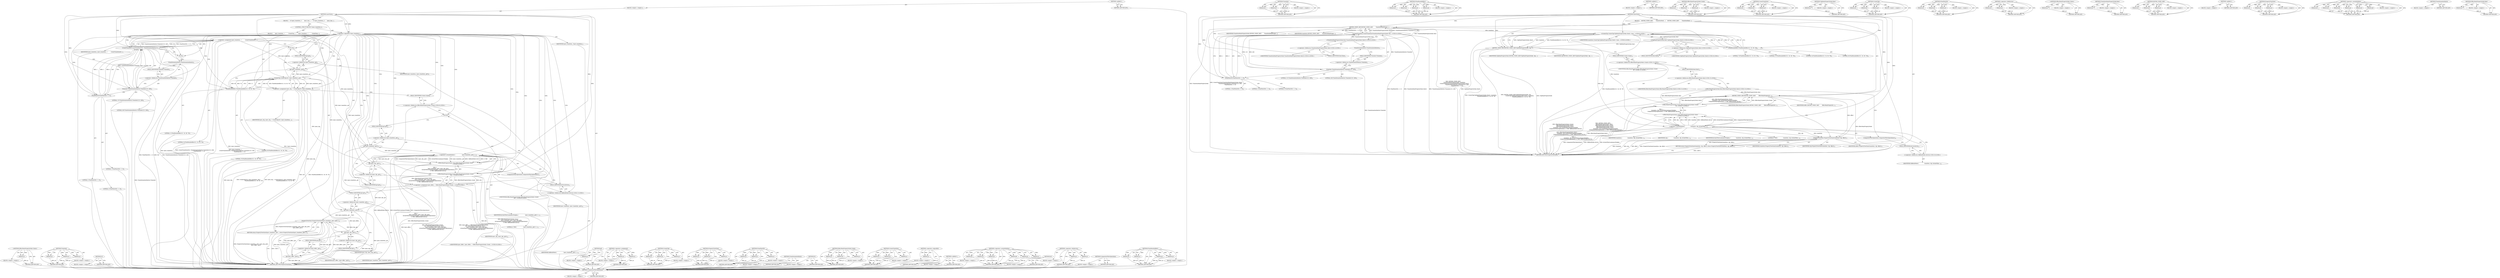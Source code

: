 digraph "FloatRoundedRect" {
vulnerable_173 [label=<(METHOD,CompositorFilterOperations)>];
vulnerable_174 [label=<(BLOCK,&lt;empty&gt;,&lt;empty&gt;)>];
vulnerable_175 [label=<(METHOD_RETURN,ANY)>];
vulnerable_118 [label=<(METHOD,Translate)>];
vulnerable_119 [label=<(PARAM,p1)>];
vulnerable_120 [label=<(PARAM,p2)>];
vulnerable_121 [label=<(PARAM,p3)>];
vulnerable_122 [label=<(BLOCK,&lt;empty&gt;,&lt;empty&gt;)>];
vulnerable_123 [label=<(METHOD_RETURN,ANY)>];
vulnerable_143 [label=<(METHOD,FloatRoundedRect)>];
vulnerable_144 [label=<(PARAM,p1)>];
vulnerable_145 [label=<(PARAM,p2)>];
vulnerable_146 [label=<(PARAM,p3)>];
vulnerable_147 [label=<(PARAM,p4)>];
vulnerable_148 [label=<(BLOCK,&lt;empty&gt;,&lt;empty&gt;)>];
vulnerable_149 [label=<(METHOD_RETURN,ANY)>];
vulnerable_6 [label=<(METHOD,&lt;global&gt;)<SUB>1</SUB>>];
vulnerable_7 [label=<(BLOCK,&lt;empty&gt;,&lt;empty&gt;)<SUB>1</SUB>>];
vulnerable_8 [label=<(METHOD,LayerState)<SUB>1</SUB>>];
vulnerable_9 [label=<(BLOCK,{
    DEFINE_STATIC_REF(
        TransformPaint...,{
    DEFINE_STATIC_REF(
        TransformPaint...)<SUB>1</SUB>>];
vulnerable_10 [label=<(DEFINE_STATIC_REF,DEFINE_STATIC_REF(
        TransformPaintProper...)<SUB>2</SUB>>];
vulnerable_11 [label=<(IDENTIFIER,TransformPaintPropertyNode,DEFINE_STATIC_REF(
        TransformPaintProper...)<SUB>3</SUB>>];
vulnerable_12 [label=<(IDENTIFIER,transform,DEFINE_STATIC_REF(
        TransformPaintProper...)<SUB>3</SUB>>];
vulnerable_13 [label="<(CreateTransform,CreateTransform(TransformPaintPropertyNode::Roo...)<SUB>4</SUB>>"];
vulnerable_14 [label="<(TransformPaintPropertyNode.Root,TransformPaintPropertyNode::Root())<SUB>4</SUB>>"];
vulnerable_15 [label="<(&lt;operator&gt;.fieldAccess,TransformPaintPropertyNode::Root)<SUB>4</SUB>>"];
vulnerable_16 [label="<(IDENTIFIER,TransformPaintPropertyNode,TransformPaintPropertyNode::Root())<SUB>4</SUB>>"];
vulnerable_17 [label=<(FIELD_IDENTIFIER,Root,Root)<SUB>4</SUB>>];
vulnerable_18 [label=<(Translate,TransformationMatrix().Translate(123, 456))<SUB>5</SUB>>];
vulnerable_19 [label=<(&lt;operator&gt;.fieldAccess,TransformationMatrix().Translate)<SUB>5</SUB>>];
vulnerable_20 [label=<(TransformationMatrix,TransformationMatrix())<SUB>5</SUB>>];
vulnerable_21 [label=<(FIELD_IDENTIFIER,Translate,Translate)<SUB>5</SUB>>];
vulnerable_22 [label=<(LITERAL,123,TransformationMatrix().Translate(123, 456))<SUB>5</SUB>>];
vulnerable_23 [label=<(LITERAL,456,TransformationMatrix().Translate(123, 456))<SUB>5</SUB>>];
vulnerable_24 [label=<(FloatPoint3D,FloatPoint3D(1, 2, 3))<SUB>6</SUB>>];
vulnerable_25 [label=<(LITERAL,1,FloatPoint3D(1, 2, 3))<SUB>6</SUB>>];
vulnerable_26 [label=<(LITERAL,2,FloatPoint3D(1, 2, 3))<SUB>6</SUB>>];
vulnerable_27 [label=<(LITERAL,3,FloatPoint3D(1, 2, 3))<SUB>6</SUB>>];
vulnerable_28 [label=<(DEFINE_STATIC_REF,DEFINE_STATIC_REF(ClipPaintPropertyNode, clip,
...)<SUB>7</SUB>>];
vulnerable_29 [label=<(IDENTIFIER,ClipPaintPropertyNode,DEFINE_STATIC_REF(ClipPaintPropertyNode, clip,
...)<SUB>7</SUB>>];
vulnerable_30 [label=<(IDENTIFIER,clip,DEFINE_STATIC_REF(ClipPaintPropertyNode, clip,
...)<SUB>7</SUB>>];
vulnerable_31 [label="<(CreateClip,CreateClip(ClipPaintPropertyNode::Root(), trans...)<SUB>8</SUB>>"];
vulnerable_32 [label="<(ClipPaintPropertyNode.Root,ClipPaintPropertyNode::Root())<SUB>8</SUB>>"];
vulnerable_33 [label="<(&lt;operator&gt;.fieldAccess,ClipPaintPropertyNode::Root)<SUB>8</SUB>>"];
vulnerable_34 [label="<(IDENTIFIER,ClipPaintPropertyNode,ClipPaintPropertyNode::Root())<SUB>8</SUB>>"];
vulnerable_35 [label=<(FIELD_IDENTIFIER,Root,Root)<SUB>8</SUB>>];
vulnerable_36 [label="<(IDENTIFIER,transform,CreateClip(ClipPaintPropertyNode::Root(), trans...)<SUB>8</SUB>>"];
vulnerable_37 [label=<(FloatRoundedRect,FloatRoundedRect(12, 34, 56, 78))<SUB>9</SUB>>];
vulnerable_38 [label=<(LITERAL,12,FloatRoundedRect(12, 34, 56, 78))<SUB>9</SUB>>];
vulnerable_39 [label=<(LITERAL,34,FloatRoundedRect(12, 34, 56, 78))<SUB>9</SUB>>];
vulnerable_40 [label=<(LITERAL,56,FloatRoundedRect(12, 34, 56, 78))<SUB>9</SUB>>];
vulnerable_41 [label=<(LITERAL,78,FloatRoundedRect(12, 34, 56, 78))<SUB>9</SUB>>];
vulnerable_42 [label=<(DEFINE_STATIC_REF,DEFINE_STATIC_REF(
        EffectPaintPropertyN...)<SUB>10</SUB>>];
vulnerable_43 [label=<(IDENTIFIER,EffectPaintPropertyNode,DEFINE_STATIC_REF(
        EffectPaintPropertyN...)<SUB>11</SUB>>];
vulnerable_44 [label=<(IDENTIFIER,effect,DEFINE_STATIC_REF(
        EffectPaintPropertyN...)<SUB>11</SUB>>];
vulnerable_45 [label="<(EffectPaintPropertyNode.Create,EffectPaintPropertyNode::Create(
            Ef...)<SUB>12</SUB>>"];
vulnerable_46 [label="<(&lt;operator&gt;.fieldAccess,EffectPaintPropertyNode::Create)<SUB>12</SUB>>"];
vulnerable_47 [label="<(IDENTIFIER,EffectPaintPropertyNode,EffectPaintPropertyNode::Create(
            Ef...)<SUB>12</SUB>>"];
vulnerable_48 [label=<(FIELD_IDENTIFIER,Create,Create)<SUB>12</SUB>>];
vulnerable_49 [label="<(EffectPaintPropertyNode.Root,EffectPaintPropertyNode::Root())<SUB>13</SUB>>"];
vulnerable_50 [label="<(&lt;operator&gt;.fieldAccess,EffectPaintPropertyNode::Root)<SUB>13</SUB>>"];
vulnerable_51 [label="<(IDENTIFIER,EffectPaintPropertyNode,EffectPaintPropertyNode::Root())<SUB>13</SUB>>"];
vulnerable_52 [label=<(FIELD_IDENTIFIER,Root,Root)<SUB>13</SUB>>];
vulnerable_53 [label="<(EffectPaintPropertyNode::State,EffectPaintPropertyNode::State{
               ...)<SUB>14</SUB>>"];
vulnerable_54 [label=<(&lt;operator&gt;.arrayInitializer,{
                transform, clip, kColorFilter...)<SUB>14</SUB>>];
vulnerable_55 [label=<(IDENTIFIER,transform,{
                transform, clip, kColorFilter...)<SUB>15</SUB>>];
vulnerable_56 [label=<(IDENTIFIER,clip,{
                transform, clip, kColorFilter...)<SUB>15</SUB>>];
vulnerable_57 [label=<(IDENTIFIER,kColorFilterLuminanceToAlpha,{
                transform, clip, kColorFilter...)<SUB>15</SUB>>];
vulnerable_58 [label=<(CompositorFilterOperations,CompositorFilterOperations())<SUB>16</SUB>>];
vulnerable_59 [label=<(LITERAL,0.789f,{
                transform, clip, kColorFilter...)<SUB>16</SUB>>];
vulnerable_60 [label="<(&lt;operator&gt;.fieldAccess,SkBlendMode::kSrcIn)<SUB>16</SUB>>"];
vulnerable_61 [label=<(IDENTIFIER,SkBlendMode,{
                transform, clip, kColorFilter...)<SUB>16</SUB>>];
vulnerable_62 [label=<(FIELD_IDENTIFIER,kSrcIn,kSrcIn)<SUB>16</SUB>>];
vulnerable_63 [label=<(RETURN,return PropertyTreeState(transform, clip, effect);,return PropertyTreeState(transform, clip, effect);)<SUB>17</SUB>>];
vulnerable_64 [label=<(PropertyTreeState,PropertyTreeState(transform, clip, effect))<SUB>17</SUB>>];
vulnerable_65 [label=<(IDENTIFIER,transform,PropertyTreeState(transform, clip, effect))<SUB>17</SUB>>];
vulnerable_66 [label=<(IDENTIFIER,clip,PropertyTreeState(transform, clip, effect))<SUB>17</SUB>>];
vulnerable_67 [label=<(IDENTIFIER,effect,PropertyTreeState(transform, clip, effect))<SUB>17</SUB>>];
vulnerable_68 [label=<(METHOD_RETURN,PropertyTreeState)<SUB>1</SUB>>];
vulnerable_70 [label=<(METHOD_RETURN,ANY)<SUB>1</SUB>>];
vulnerable_150 [label=<(METHOD,EffectPaintPropertyNode.Create)>];
vulnerable_151 [label=<(PARAM,p1)>];
vulnerable_152 [label=<(PARAM,p2)>];
vulnerable_153 [label=<(PARAM,p3)>];
vulnerable_154 [label=<(BLOCK,&lt;empty&gt;,&lt;empty&gt;)>];
vulnerable_155 [label=<(METHOD_RETURN,ANY)>];
vulnerable_103 [label=<(METHOD,CreateTransform)>];
vulnerable_104 [label=<(PARAM,p1)>];
vulnerable_105 [label=<(PARAM,p2)>];
vulnerable_106 [label=<(PARAM,p3)>];
vulnerable_107 [label=<(BLOCK,&lt;empty&gt;,&lt;empty&gt;)>];
vulnerable_108 [label=<(METHOD_RETURN,ANY)>];
vulnerable_139 [label=<(METHOD,ClipPaintPropertyNode.Root)>];
vulnerable_140 [label=<(PARAM,p1)>];
vulnerable_141 [label=<(BLOCK,&lt;empty&gt;,&lt;empty&gt;)>];
vulnerable_142 [label=<(METHOD_RETURN,ANY)>];
vulnerable_133 [label=<(METHOD,CreateClip)>];
vulnerable_134 [label=<(PARAM,p1)>];
vulnerable_135 [label=<(PARAM,p2)>];
vulnerable_136 [label=<(PARAM,p3)>];
vulnerable_137 [label=<(BLOCK,&lt;empty&gt;,&lt;empty&gt;)>];
vulnerable_138 [label=<(METHOD_RETURN,ANY)>];
vulnerable_127 [label=<(METHOD,FloatPoint3D)>];
vulnerable_128 [label=<(PARAM,p1)>];
vulnerable_129 [label=<(PARAM,p2)>];
vulnerable_130 [label=<(PARAM,p3)>];
vulnerable_131 [label=<(BLOCK,&lt;empty&gt;,&lt;empty&gt;)>];
vulnerable_132 [label=<(METHOD_RETURN,ANY)>];
vulnerable_113 [label=<(METHOD,&lt;operator&gt;.fieldAccess)>];
vulnerable_114 [label=<(PARAM,p1)>];
vulnerable_115 [label=<(PARAM,p2)>];
vulnerable_116 [label=<(BLOCK,&lt;empty&gt;,&lt;empty&gt;)>];
vulnerable_117 [label=<(METHOD_RETURN,ANY)>];
vulnerable_160 [label="<(METHOD,EffectPaintPropertyNode::State)>"];
vulnerable_161 [label=<(PARAM,p1)>];
vulnerable_162 [label=<(BLOCK,&lt;empty&gt;,&lt;empty&gt;)>];
vulnerable_163 [label=<(METHOD_RETURN,ANY)>];
vulnerable_109 [label=<(METHOD,TransformPaintPropertyNode.Root)>];
vulnerable_110 [label=<(PARAM,p1)>];
vulnerable_111 [label=<(BLOCK,&lt;empty&gt;,&lt;empty&gt;)>];
vulnerable_112 [label=<(METHOD_RETURN,ANY)>];
vulnerable_97 [label=<(METHOD,DEFINE_STATIC_REF)>];
vulnerable_98 [label=<(PARAM,p1)>];
vulnerable_99 [label=<(PARAM,p2)>];
vulnerable_100 [label=<(PARAM,p3)>];
vulnerable_101 [label=<(BLOCK,&lt;empty&gt;,&lt;empty&gt;)>];
vulnerable_102 [label=<(METHOD_RETURN,ANY)>];
vulnerable_91 [label=<(METHOD,&lt;global&gt;)<SUB>1</SUB>>];
vulnerable_92 [label=<(BLOCK,&lt;empty&gt;,&lt;empty&gt;)>];
vulnerable_93 [label=<(METHOD_RETURN,ANY)>];
vulnerable_176 [label=<(METHOD,PropertyTreeState)>];
vulnerable_177 [label=<(PARAM,p1)>];
vulnerable_178 [label=<(PARAM,p2)>];
vulnerable_179 [label=<(PARAM,p3)>];
vulnerable_180 [label=<(BLOCK,&lt;empty&gt;,&lt;empty&gt;)>];
vulnerable_181 [label=<(METHOD_RETURN,ANY)>];
vulnerable_164 [label=<(METHOD,&lt;operator&gt;.arrayInitializer)>];
vulnerable_165 [label=<(PARAM,p1)>];
vulnerable_166 [label=<(PARAM,p2)>];
vulnerable_167 [label=<(PARAM,p3)>];
vulnerable_168 [label=<(PARAM,p4)>];
vulnerable_169 [label=<(PARAM,p5)>];
vulnerable_170 [label=<(PARAM,p6)>];
vulnerable_171 [label=<(BLOCK,&lt;empty&gt;,&lt;empty&gt;)>];
vulnerable_172 [label=<(METHOD_RETURN,ANY)>];
vulnerable_124 [label=<(METHOD,TransformationMatrix)>];
vulnerable_125 [label=<(BLOCK,&lt;empty&gt;,&lt;empty&gt;)>];
vulnerable_126 [label=<(METHOD_RETURN,ANY)>];
vulnerable_156 [label=<(METHOD,EffectPaintPropertyNode.Root)>];
vulnerable_157 [label=<(PARAM,p1)>];
vulnerable_158 [label=<(BLOCK,&lt;empty&gt;,&lt;empty&gt;)>];
vulnerable_159 [label=<(METHOD_RETURN,ANY)>];
fixed_168 [label="<(METHOD,EffectPaintPropertyNode::State)>"];
fixed_169 [label=<(PARAM,p1)>];
fixed_170 [label=<(BLOCK,&lt;empty&gt;,&lt;empty&gt;)>];
fixed_171 [label=<(METHOD_RETURN,ANY)>];
fixed_119 [label=<(METHOD,Translate)>];
fixed_120 [label=<(PARAM,p1)>];
fixed_121 [label=<(PARAM,p2)>];
fixed_122 [label=<(PARAM,p3)>];
fixed_123 [label=<(BLOCK,&lt;empty&gt;,&lt;empty&gt;)>];
fixed_124 [label=<(METHOD_RETURN,ANY)>];
fixed_145 [label=<(METHOD,c0)>];
fixed_146 [label=<(BLOCK,&lt;empty&gt;,&lt;empty&gt;)>];
fixed_147 [label=<(METHOD_RETURN,ANY)>];
fixed_6 [label=<(METHOD,&lt;global&gt;)<SUB>1</SUB>>];
fixed_7 [label=<(BLOCK,&lt;empty&gt;,&lt;empty&gt;)<SUB>1</SUB>>];
fixed_8 [label=<(METHOD,LayerState)<SUB>1</SUB>>];
fixed_9 [label=<(BLOCK,{
    if (!layer_transform_) {
      layer_tran...,{
    if (!layer_transform_) {
      layer_tran...)<SUB>1</SUB>>];
fixed_10 [label=<(CONTROL_STRUCTURE,IF,if (!layer_transform_))<SUB>2</SUB>>];
fixed_11 [label=<(&lt;operator&gt;.logicalNot,!layer_transform_)<SUB>2</SUB>>];
fixed_12 [label=<(IDENTIFIER,layer_transform_,!layer_transform_)<SUB>2</SUB>>];
fixed_13 [label=<(BLOCK,{
      layer_transform_ =
          CreateTran...,{
      layer_transform_ =
          CreateTran...)<SUB>2</SUB>>];
fixed_14 [label=<(&lt;operator&gt;.assignment,layer_transform_ =
          CreateTransform(t0...)<SUB>3</SUB>>];
fixed_15 [label=<(IDENTIFIER,layer_transform_,layer_transform_ =
          CreateTransform(t0...)<SUB>3</SUB>>];
fixed_16 [label=<(CreateTransform,CreateTransform(t0(), TransformationMatrix().Tr...)<SUB>4</SUB>>];
fixed_17 [label=<(t0,t0())<SUB>4</SUB>>];
fixed_18 [label=<(Translate,TransformationMatrix().Translate(123, 456))<SUB>4</SUB>>];
fixed_19 [label=<(&lt;operator&gt;.fieldAccess,TransformationMatrix().Translate)<SUB>4</SUB>>];
fixed_20 [label=<(TransformationMatrix,TransformationMatrix())<SUB>4</SUB>>];
fixed_21 [label=<(FIELD_IDENTIFIER,Translate,Translate)<SUB>4</SUB>>];
fixed_22 [label=<(LITERAL,123,TransformationMatrix().Translate(123, 456))<SUB>4</SUB>>];
fixed_23 [label=<(LITERAL,456,TransformationMatrix().Translate(123, 456))<SUB>4</SUB>>];
fixed_24 [label=<(FloatPoint3D,FloatPoint3D(1, 2, 3))<SUB>5</SUB>>];
fixed_25 [label=<(LITERAL,1,FloatPoint3D(1, 2, 3))<SUB>5</SUB>>];
fixed_26 [label=<(LITERAL,2,FloatPoint3D(1, 2, 3))<SUB>5</SUB>>];
fixed_27 [label=<(LITERAL,3,FloatPoint3D(1, 2, 3))<SUB>5</SUB>>];
fixed_28 [label=<(&lt;operator&gt;.assignment,layer_clip_ = CreateClip(c0(), layer_transform_...)<SUB>6</SUB>>];
fixed_29 [label=<(IDENTIFIER,layer_clip_,layer_clip_ = CreateClip(c0(), layer_transform_...)<SUB>6</SUB>>];
fixed_30 [label=<(CreateClip,CreateClip(c0(), layer_transform_.get(),
      ...)<SUB>6</SUB>>];
fixed_31 [label=<(c0,c0())<SUB>6</SUB>>];
fixed_32 [label=<(get,layer_transform_.get())<SUB>6</SUB>>];
fixed_33 [label=<(&lt;operator&gt;.fieldAccess,layer_transform_.get)<SUB>6</SUB>>];
fixed_34 [label=<(IDENTIFIER,layer_transform_,layer_transform_.get())<SUB>6</SUB>>];
fixed_35 [label=<(FIELD_IDENTIFIER,get,get)<SUB>6</SUB>>];
fixed_36 [label=<(FloatRoundedRect,FloatRoundedRect(12, 34, 56, 78))<SUB>7</SUB>>];
fixed_37 [label=<(LITERAL,12,FloatRoundedRect(12, 34, 56, 78))<SUB>7</SUB>>];
fixed_38 [label=<(LITERAL,34,FloatRoundedRect(12, 34, 56, 78))<SUB>7</SUB>>];
fixed_39 [label=<(LITERAL,56,FloatRoundedRect(12, 34, 56, 78))<SUB>7</SUB>>];
fixed_40 [label=<(LITERAL,78,FloatRoundedRect(12, 34, 56, 78))<SUB>7</SUB>>];
fixed_41 [label="<(&lt;operator&gt;.assignment,layer_effect_ = EffectPaintPropertyNode::Create...)<SUB>8</SUB>>"];
fixed_42 [label="<(IDENTIFIER,layer_effect_,layer_effect_ = EffectPaintPropertyNode::Create...)<SUB>8</SUB>>"];
fixed_43 [label="<(EffectPaintPropertyNode.Create,EffectPaintPropertyNode::Create(
          e0()...)<SUB>8</SUB>>"];
fixed_44 [label="<(&lt;operator&gt;.fieldAccess,EffectPaintPropertyNode::Create)<SUB>8</SUB>>"];
fixed_45 [label="<(IDENTIFIER,EffectPaintPropertyNode,EffectPaintPropertyNode::Create(
          e0()...)<SUB>8</SUB>>"];
fixed_46 [label=<(FIELD_IDENTIFIER,Create,Create)<SUB>8</SUB>>];
fixed_47 [label=<(e0,e0())<SUB>9</SUB>>];
fixed_48 [label="<(EffectPaintPropertyNode::State,EffectPaintPropertyNode::State{
               ...)<SUB>9</SUB>>"];
fixed_49 [label=<(&lt;operator&gt;.arrayInitializer,{
                    layer_transform_.get(), l...)<SUB>9</SUB>>];
fixed_50 [label=<(get,layer_transform_.get())<SUB>10</SUB>>];
fixed_51 [label=<(&lt;operator&gt;.fieldAccess,layer_transform_.get)<SUB>10</SUB>>];
fixed_52 [label=<(IDENTIFIER,layer_transform_,layer_transform_.get())<SUB>10</SUB>>];
fixed_53 [label=<(FIELD_IDENTIFIER,get,get)<SUB>10</SUB>>];
fixed_54 [label=<(get,layer_clip_.get())<SUB>10</SUB>>];
fixed_55 [label=<(&lt;operator&gt;.fieldAccess,layer_clip_.get)<SUB>10</SUB>>];
fixed_56 [label=<(IDENTIFIER,layer_clip_,layer_clip_.get())<SUB>10</SUB>>];
fixed_57 [label=<(FIELD_IDENTIFIER,get,get)<SUB>10</SUB>>];
fixed_58 [label=<(IDENTIFIER,kColorFilterLuminanceToAlpha,{
                    layer_transform_.get(), l...)<SUB>11</SUB>>];
fixed_59 [label=<(CompositorFilterOperations,CompositorFilterOperations())<SUB>11</SUB>>];
fixed_60 [label=<(LITERAL,0.789f,{
                    layer_transform_.get(), l...)<SUB>12</SUB>>];
fixed_61 [label="<(&lt;operator&gt;.fieldAccess,SkBlendMode::kSrcIn)<SUB>12</SUB>>"];
fixed_62 [label=<(IDENTIFIER,SkBlendMode,{
                    layer_transform_.get(), l...)<SUB>12</SUB>>];
fixed_63 [label=<(FIELD_IDENTIFIER,kSrcIn,kSrcIn)<SUB>12</SUB>>];
fixed_64 [label=<(RETURN,return PropertyTreeState(layer_transform_.get()...,return PropertyTreeState(layer_transform_.get()...)<SUB>14</SUB>>];
fixed_65 [label=<(PropertyTreeState,PropertyTreeState(layer_transform_.get(), layer...)<SUB>14</SUB>>];
fixed_66 [label=<(get,layer_transform_.get())<SUB>14</SUB>>];
fixed_67 [label=<(&lt;operator&gt;.fieldAccess,layer_transform_.get)<SUB>14</SUB>>];
fixed_68 [label=<(IDENTIFIER,layer_transform_,layer_transform_.get())<SUB>14</SUB>>];
fixed_69 [label=<(FIELD_IDENTIFIER,get,get)<SUB>14</SUB>>];
fixed_70 [label=<(get,layer_clip_.get())<SUB>14</SUB>>];
fixed_71 [label=<(&lt;operator&gt;.fieldAccess,layer_clip_.get)<SUB>14</SUB>>];
fixed_72 [label=<(IDENTIFIER,layer_clip_,layer_clip_.get())<SUB>14</SUB>>];
fixed_73 [label=<(FIELD_IDENTIFIER,get,get)<SUB>14</SUB>>];
fixed_74 [label=<(get,layer_effect_.get())<SUB>15</SUB>>];
fixed_75 [label=<(&lt;operator&gt;.fieldAccess,layer_effect_.get)<SUB>15</SUB>>];
fixed_76 [label=<(IDENTIFIER,layer_effect_,layer_effect_.get())<SUB>15</SUB>>];
fixed_77 [label=<(FIELD_IDENTIFIER,get,get)<SUB>15</SUB>>];
fixed_78 [label=<(METHOD_RETURN,PropertyTreeState)<SUB>1</SUB>>];
fixed_80 [label=<(METHOD_RETURN,ANY)<SUB>1</SUB>>];
fixed_148 [label=<(METHOD,get)>];
fixed_149 [label=<(PARAM,p1)>];
fixed_150 [label=<(BLOCK,&lt;empty&gt;,&lt;empty&gt;)>];
fixed_151 [label=<(METHOD_RETURN,ANY)>];
fixed_105 [label=<(METHOD,&lt;operator&gt;.assignment)>];
fixed_106 [label=<(PARAM,p1)>];
fixed_107 [label=<(PARAM,p2)>];
fixed_108 [label=<(BLOCK,&lt;empty&gt;,&lt;empty&gt;)>];
fixed_109 [label=<(METHOD_RETURN,ANY)>];
fixed_139 [label=<(METHOD,CreateClip)>];
fixed_140 [label=<(PARAM,p1)>];
fixed_141 [label=<(PARAM,p2)>];
fixed_142 [label=<(PARAM,p3)>];
fixed_143 [label=<(BLOCK,&lt;empty&gt;,&lt;empty&gt;)>];
fixed_144 [label=<(METHOD_RETURN,ANY)>];
fixed_184 [label=<(METHOD,PropertyTreeState)>];
fixed_185 [label=<(PARAM,p1)>];
fixed_186 [label=<(PARAM,p2)>];
fixed_187 [label=<(PARAM,p3)>];
fixed_188 [label=<(BLOCK,&lt;empty&gt;,&lt;empty&gt;)>];
fixed_189 [label=<(METHOD_RETURN,ANY)>];
fixed_133 [label=<(METHOD,FloatPoint3D)>];
fixed_134 [label=<(PARAM,p1)>];
fixed_135 [label=<(PARAM,p2)>];
fixed_136 [label=<(PARAM,p3)>];
fixed_137 [label=<(BLOCK,&lt;empty&gt;,&lt;empty&gt;)>];
fixed_138 [label=<(METHOD_RETURN,ANY)>];
fixed_130 [label=<(METHOD,TransformationMatrix)>];
fixed_131 [label=<(BLOCK,&lt;empty&gt;,&lt;empty&gt;)>];
fixed_132 [label=<(METHOD_RETURN,ANY)>];
fixed_116 [label=<(METHOD,t0)>];
fixed_117 [label=<(BLOCK,&lt;empty&gt;,&lt;empty&gt;)>];
fixed_118 [label=<(METHOD_RETURN,ANY)>];
fixed_159 [label=<(METHOD,EffectPaintPropertyNode.Create)>];
fixed_160 [label=<(PARAM,p1)>];
fixed_161 [label=<(PARAM,p2)>];
fixed_162 [label=<(PARAM,p3)>];
fixed_163 [label=<(BLOCK,&lt;empty&gt;,&lt;empty&gt;)>];
fixed_164 [label=<(METHOD_RETURN,ANY)>];
fixed_110 [label=<(METHOD,CreateTransform)>];
fixed_111 [label=<(PARAM,p1)>];
fixed_112 [label=<(PARAM,p2)>];
fixed_113 [label=<(PARAM,p3)>];
fixed_114 [label=<(BLOCK,&lt;empty&gt;,&lt;empty&gt;)>];
fixed_115 [label=<(METHOD_RETURN,ANY)>];
fixed_101 [label=<(METHOD,&lt;operator&gt;.logicalNot)>];
fixed_102 [label=<(PARAM,p1)>];
fixed_103 [label=<(BLOCK,&lt;empty&gt;,&lt;empty&gt;)>];
fixed_104 [label=<(METHOD_RETURN,ANY)>];
fixed_95 [label=<(METHOD,&lt;global&gt;)<SUB>1</SUB>>];
fixed_96 [label=<(BLOCK,&lt;empty&gt;,&lt;empty&gt;)>];
fixed_97 [label=<(METHOD_RETURN,ANY)>];
fixed_172 [label=<(METHOD,&lt;operator&gt;.arrayInitializer)>];
fixed_173 [label=<(PARAM,p1)>];
fixed_174 [label=<(PARAM,p2)>];
fixed_175 [label=<(PARAM,p3)>];
fixed_176 [label=<(PARAM,p4)>];
fixed_177 [label=<(PARAM,p5)>];
fixed_178 [label=<(PARAM,p6)>];
fixed_179 [label=<(BLOCK,&lt;empty&gt;,&lt;empty&gt;)>];
fixed_180 [label=<(METHOD_RETURN,ANY)>];
fixed_165 [label=<(METHOD,e0)>];
fixed_166 [label=<(BLOCK,&lt;empty&gt;,&lt;empty&gt;)>];
fixed_167 [label=<(METHOD_RETURN,ANY)>];
fixed_125 [label=<(METHOD,&lt;operator&gt;.fieldAccess)>];
fixed_126 [label=<(PARAM,p1)>];
fixed_127 [label=<(PARAM,p2)>];
fixed_128 [label=<(BLOCK,&lt;empty&gt;,&lt;empty&gt;)>];
fixed_129 [label=<(METHOD_RETURN,ANY)>];
fixed_181 [label=<(METHOD,CompositorFilterOperations)>];
fixed_182 [label=<(BLOCK,&lt;empty&gt;,&lt;empty&gt;)>];
fixed_183 [label=<(METHOD_RETURN,ANY)>];
fixed_152 [label=<(METHOD,FloatRoundedRect)>];
fixed_153 [label=<(PARAM,p1)>];
fixed_154 [label=<(PARAM,p2)>];
fixed_155 [label=<(PARAM,p3)>];
fixed_156 [label=<(PARAM,p4)>];
fixed_157 [label=<(BLOCK,&lt;empty&gt;,&lt;empty&gt;)>];
fixed_158 [label=<(METHOD_RETURN,ANY)>];
vulnerable_173 -> vulnerable_174  [key=0, label="AST: "];
vulnerable_173 -> vulnerable_175  [key=0, label="AST: "];
vulnerable_173 -> vulnerable_175  [key=1, label="CFG: "];
vulnerable_118 -> vulnerable_119  [key=0, label="AST: "];
vulnerable_118 -> vulnerable_119  [key=1, label="DDG: "];
vulnerable_118 -> vulnerable_122  [key=0, label="AST: "];
vulnerable_118 -> vulnerable_120  [key=0, label="AST: "];
vulnerable_118 -> vulnerable_120  [key=1, label="DDG: "];
vulnerable_118 -> vulnerable_123  [key=0, label="AST: "];
vulnerable_118 -> vulnerable_123  [key=1, label="CFG: "];
vulnerable_118 -> vulnerable_121  [key=0, label="AST: "];
vulnerable_118 -> vulnerable_121  [key=1, label="DDG: "];
vulnerable_119 -> vulnerable_123  [key=0, label="DDG: p1"];
vulnerable_120 -> vulnerable_123  [key=0, label="DDG: p2"];
vulnerable_121 -> vulnerable_123  [key=0, label="DDG: p3"];
vulnerable_143 -> vulnerable_144  [key=0, label="AST: "];
vulnerable_143 -> vulnerable_144  [key=1, label="DDG: "];
vulnerable_143 -> vulnerable_148  [key=0, label="AST: "];
vulnerable_143 -> vulnerable_145  [key=0, label="AST: "];
vulnerable_143 -> vulnerable_145  [key=1, label="DDG: "];
vulnerable_143 -> vulnerable_149  [key=0, label="AST: "];
vulnerable_143 -> vulnerable_149  [key=1, label="CFG: "];
vulnerable_143 -> vulnerable_146  [key=0, label="AST: "];
vulnerable_143 -> vulnerable_146  [key=1, label="DDG: "];
vulnerable_143 -> vulnerable_147  [key=0, label="AST: "];
vulnerable_143 -> vulnerable_147  [key=1, label="DDG: "];
vulnerable_144 -> vulnerable_149  [key=0, label="DDG: p1"];
vulnerable_145 -> vulnerable_149  [key=0, label="DDG: p2"];
vulnerable_146 -> vulnerable_149  [key=0, label="DDG: p3"];
vulnerable_147 -> vulnerable_149  [key=0, label="DDG: p4"];
vulnerable_6 -> vulnerable_7  [key=0, label="AST: "];
vulnerable_6 -> vulnerable_70  [key=0, label="AST: "];
vulnerable_6 -> vulnerable_70  [key=1, label="CFG: "];
vulnerable_7 -> vulnerable_8  [key=0, label="AST: "];
vulnerable_8 -> vulnerable_9  [key=0, label="AST: "];
vulnerable_8 -> vulnerable_68  [key=0, label="AST: "];
vulnerable_8 -> vulnerable_17  [key=0, label="CFG: "];
vulnerable_8 -> vulnerable_10  [key=0, label="DDG: "];
vulnerable_8 -> vulnerable_28  [key=0, label="DDG: "];
vulnerable_8 -> vulnerable_42  [key=0, label="DDG: "];
vulnerable_8 -> vulnerable_31  [key=0, label="DDG: "];
vulnerable_8 -> vulnerable_64  [key=0, label="DDG: "];
vulnerable_8 -> vulnerable_18  [key=0, label="DDG: "];
vulnerable_8 -> vulnerable_24  [key=0, label="DDG: "];
vulnerable_8 -> vulnerable_37  [key=0, label="DDG: "];
vulnerable_8 -> vulnerable_54  [key=0, label="DDG: "];
vulnerable_9 -> vulnerable_10  [key=0, label="AST: "];
vulnerable_9 -> vulnerable_28  [key=0, label="AST: "];
vulnerable_9 -> vulnerable_42  [key=0, label="AST: "];
vulnerable_9 -> vulnerable_63  [key=0, label="AST: "];
vulnerable_10 -> vulnerable_11  [key=0, label="AST: "];
vulnerable_10 -> vulnerable_12  [key=0, label="AST: "];
vulnerable_10 -> vulnerable_13  [key=0, label="AST: "];
vulnerable_10 -> vulnerable_35  [key=0, label="CFG: "];
vulnerable_10 -> vulnerable_68  [key=0, label="DDG: TransformPaintPropertyNode"];
vulnerable_10 -> vulnerable_68  [key=1, label="DDG: CreateTransform(TransformPaintPropertyNode::Root(),
                        TransformationMatrix().Translate(123, 456),
                        FloatPoint3D(1, 2, 3))"];
vulnerable_10 -> vulnerable_68  [key=2, label="DDG: DEFINE_STATIC_REF(
        TransformPaintPropertyNode, transform,
        CreateTransform(TransformPaintPropertyNode::Root(),
                        TransformationMatrix().Translate(123, 456),
                        FloatPoint3D(1, 2, 3)))"];
vulnerable_10 -> vulnerable_31  [key=0, label="DDG: transform"];
vulnerable_13 -> vulnerable_14  [key=0, label="AST: "];
vulnerable_13 -> vulnerable_18  [key=0, label="AST: "];
vulnerable_13 -> vulnerable_24  [key=0, label="AST: "];
vulnerable_13 -> vulnerable_10  [key=0, label="CFG: "];
vulnerable_13 -> vulnerable_10  [key=1, label="DDG: TransformPaintPropertyNode::Root()"];
vulnerable_13 -> vulnerable_10  [key=2, label="DDG: TransformationMatrix().Translate(123, 456)"];
vulnerable_13 -> vulnerable_10  [key=3, label="DDG: FloatPoint3D(1, 2, 3)"];
vulnerable_13 -> vulnerable_68  [key=0, label="DDG: TransformPaintPropertyNode::Root()"];
vulnerable_13 -> vulnerable_68  [key=1, label="DDG: TransformationMatrix().Translate(123, 456)"];
vulnerable_13 -> vulnerable_68  [key=2, label="DDG: FloatPoint3D(1, 2, 3)"];
vulnerable_14 -> vulnerable_15  [key=0, label="AST: "];
vulnerable_14 -> vulnerable_20  [key=0, label="CFG: "];
vulnerable_14 -> vulnerable_10  [key=0, label="DDG: TransformPaintPropertyNode::Root"];
vulnerable_14 -> vulnerable_13  [key=0, label="DDG: TransformPaintPropertyNode::Root"];
vulnerable_15 -> vulnerable_16  [key=0, label="AST: "];
vulnerable_15 -> vulnerable_17  [key=0, label="AST: "];
vulnerable_15 -> vulnerable_14  [key=0, label="CFG: "];
vulnerable_17 -> vulnerable_15  [key=0, label="CFG: "];
vulnerable_18 -> vulnerable_19  [key=0, label="AST: "];
vulnerable_18 -> vulnerable_22  [key=0, label="AST: "];
vulnerable_18 -> vulnerable_23  [key=0, label="AST: "];
vulnerable_18 -> vulnerable_24  [key=0, label="CFG: "];
vulnerable_18 -> vulnerable_68  [key=0, label="DDG: TransformationMatrix().Translate"];
vulnerable_18 -> vulnerable_13  [key=0, label="DDG: TransformationMatrix().Translate"];
vulnerable_18 -> vulnerable_13  [key=1, label="DDG: 123"];
vulnerable_18 -> vulnerable_13  [key=2, label="DDG: 456"];
vulnerable_19 -> vulnerable_20  [key=0, label="AST: "];
vulnerable_19 -> vulnerable_21  [key=0, label="AST: "];
vulnerable_19 -> vulnerable_18  [key=0, label="CFG: "];
vulnerable_20 -> vulnerable_21  [key=0, label="CFG: "];
vulnerable_21 -> vulnerable_19  [key=0, label="CFG: "];
vulnerable_24 -> vulnerable_25  [key=0, label="AST: "];
vulnerable_24 -> vulnerable_26  [key=0, label="AST: "];
vulnerable_24 -> vulnerable_27  [key=0, label="AST: "];
vulnerable_24 -> vulnerable_13  [key=0, label="CFG: "];
vulnerable_24 -> vulnerable_13  [key=1, label="DDG: 1"];
vulnerable_24 -> vulnerable_13  [key=2, label="DDG: 2"];
vulnerable_24 -> vulnerable_13  [key=3, label="DDG: 3"];
vulnerable_28 -> vulnerable_29  [key=0, label="AST: "];
vulnerable_28 -> vulnerable_30  [key=0, label="AST: "];
vulnerable_28 -> vulnerable_31  [key=0, label="AST: "];
vulnerable_28 -> vulnerable_48  [key=0, label="CFG: "];
vulnerable_28 -> vulnerable_68  [key=0, label="DDG: ClipPaintPropertyNode"];
vulnerable_28 -> vulnerable_68  [key=1, label="DDG: CreateClip(ClipPaintPropertyNode::Root(), transform,
                                 FloatRoundedRect(12, 34, 56, 78))"];
vulnerable_28 -> vulnerable_68  [key=2, label="DDG: DEFINE_STATIC_REF(ClipPaintPropertyNode, clip,
                      CreateClip(ClipPaintPropertyNode::Root(), transform,
                                 FloatRoundedRect(12, 34, 56, 78)))"];
vulnerable_28 -> vulnerable_54  [key=0, label="DDG: clip"];
vulnerable_31 -> vulnerable_32  [key=0, label="AST: "];
vulnerable_31 -> vulnerable_36  [key=0, label="AST: "];
vulnerable_31 -> vulnerable_37  [key=0, label="AST: "];
vulnerable_31 -> vulnerable_28  [key=0, label="CFG: "];
vulnerable_31 -> vulnerable_28  [key=1, label="DDG: ClipPaintPropertyNode::Root()"];
vulnerable_31 -> vulnerable_28  [key=2, label="DDG: transform"];
vulnerable_31 -> vulnerable_28  [key=3, label="DDG: FloatRoundedRect(12, 34, 56, 78)"];
vulnerable_31 -> vulnerable_68  [key=0, label="DDG: ClipPaintPropertyNode::Root()"];
vulnerable_31 -> vulnerable_68  [key=1, label="DDG: FloatRoundedRect(12, 34, 56, 78)"];
vulnerable_31 -> vulnerable_54  [key=0, label="DDG: transform"];
vulnerable_32 -> vulnerable_33  [key=0, label="AST: "];
vulnerable_32 -> vulnerable_37  [key=0, label="CFG: "];
vulnerable_32 -> vulnerable_28  [key=0, label="DDG: ClipPaintPropertyNode::Root"];
vulnerable_32 -> vulnerable_31  [key=0, label="DDG: ClipPaintPropertyNode::Root"];
vulnerable_33 -> vulnerable_34  [key=0, label="AST: "];
vulnerable_33 -> vulnerable_35  [key=0, label="AST: "];
vulnerable_33 -> vulnerable_32  [key=0, label="CFG: "];
vulnerable_35 -> vulnerable_33  [key=0, label="CFG: "];
vulnerable_37 -> vulnerable_38  [key=0, label="AST: "];
vulnerable_37 -> vulnerable_39  [key=0, label="AST: "];
vulnerable_37 -> vulnerable_40  [key=0, label="AST: "];
vulnerable_37 -> vulnerable_41  [key=0, label="AST: "];
vulnerable_37 -> vulnerable_31  [key=0, label="CFG: "];
vulnerable_37 -> vulnerable_31  [key=1, label="DDG: 12"];
vulnerable_37 -> vulnerable_31  [key=2, label="DDG: 34"];
vulnerable_37 -> vulnerable_31  [key=3, label="DDG: 56"];
vulnerable_37 -> vulnerable_31  [key=4, label="DDG: 78"];
vulnerable_42 -> vulnerable_43  [key=0, label="AST: "];
vulnerable_42 -> vulnerable_44  [key=0, label="AST: "];
vulnerable_42 -> vulnerable_45  [key=0, label="AST: "];
vulnerable_42 -> vulnerable_64  [key=0, label="CFG: "];
vulnerable_42 -> vulnerable_64  [key=1, label="DDG: effect"];
vulnerable_42 -> vulnerable_68  [key=0, label="DDG: EffectPaintPropertyNode"];
vulnerable_42 -> vulnerable_68  [key=1, label="DDG: EffectPaintPropertyNode::Create(
            EffectPaintPropertyNode::Root(),
            EffectPaintPropertyNode::State{
                transform, clip, kColorFilterLuminanceToAlpha,
                CompositorFilterOperations(), 0.789f, SkBlendMode::kSrcIn})"];
vulnerable_42 -> vulnerable_68  [key=2, label="DDG: DEFINE_STATIC_REF(
        EffectPaintPropertyNode, effect,
        EffectPaintPropertyNode::Create(
            EffectPaintPropertyNode::Root(),
            EffectPaintPropertyNode::State{
                transform, clip, kColorFilterLuminanceToAlpha,
                CompositorFilterOperations(), 0.789f, SkBlendMode::kSrcIn}))"];
vulnerable_45 -> vulnerable_46  [key=0, label="AST: "];
vulnerable_45 -> vulnerable_49  [key=0, label="AST: "];
vulnerable_45 -> vulnerable_53  [key=0, label="AST: "];
vulnerable_45 -> vulnerable_42  [key=0, label="CFG: "];
vulnerable_45 -> vulnerable_42  [key=1, label="DDG: EffectPaintPropertyNode::Create"];
vulnerable_45 -> vulnerable_42  [key=2, label="DDG: EffectPaintPropertyNode::Root()"];
vulnerable_45 -> vulnerable_42  [key=3, label="DDG: EffectPaintPropertyNode::State{
                transform, clip, kColorFilterLuminanceToAlpha,
                CompositorFilterOperations(), 0.789f, SkBlendMode::kSrcIn}"];
vulnerable_45 -> vulnerable_68  [key=0, label="DDG: EffectPaintPropertyNode::Root()"];
vulnerable_45 -> vulnerable_68  [key=1, label="DDG: EffectPaintPropertyNode::State{
                transform, clip, kColorFilterLuminanceToAlpha,
                CompositorFilterOperations(), 0.789f, SkBlendMode::kSrcIn}"];
vulnerable_46 -> vulnerable_47  [key=0, label="AST: "];
vulnerable_46 -> vulnerable_48  [key=0, label="AST: "];
vulnerable_46 -> vulnerable_52  [key=0, label="CFG: "];
vulnerable_48 -> vulnerable_46  [key=0, label="CFG: "];
vulnerable_49 -> vulnerable_50  [key=0, label="AST: "];
vulnerable_49 -> vulnerable_58  [key=0, label="CFG: "];
vulnerable_49 -> vulnerable_42  [key=0, label="DDG: EffectPaintPropertyNode::Root"];
vulnerable_49 -> vulnerable_45  [key=0, label="DDG: EffectPaintPropertyNode::Root"];
vulnerable_50 -> vulnerable_51  [key=0, label="AST: "];
vulnerable_50 -> vulnerable_52  [key=0, label="AST: "];
vulnerable_50 -> vulnerable_49  [key=0, label="CFG: "];
vulnerable_52 -> vulnerable_50  [key=0, label="CFG: "];
vulnerable_53 -> vulnerable_54  [key=0, label="AST: "];
vulnerable_53 -> vulnerable_45  [key=0, label="CFG: "];
vulnerable_53 -> vulnerable_45  [key=1, label="DDG: {
                transform, clip, kColorFilterLuminanceToAlpha,
                CompositorFilterOperations(), 0.789f, SkBlendMode::kSrcIn}"];
vulnerable_53 -> vulnerable_68  [key=0, label="DDG: {
                transform, clip, kColorFilterLuminanceToAlpha,
                CompositorFilterOperations(), 0.789f, SkBlendMode::kSrcIn}"];
vulnerable_54 -> vulnerable_55  [key=0, label="AST: "];
vulnerable_54 -> vulnerable_56  [key=0, label="AST: "];
vulnerable_54 -> vulnerable_57  [key=0, label="AST: "];
vulnerable_54 -> vulnerable_58  [key=0, label="AST: "];
vulnerable_54 -> vulnerable_59  [key=0, label="AST: "];
vulnerable_54 -> vulnerable_60  [key=0, label="AST: "];
vulnerable_54 -> vulnerable_53  [key=0, label="CFG: "];
vulnerable_54 -> vulnerable_53  [key=1, label="DDG: clip"];
vulnerable_54 -> vulnerable_53  [key=2, label="DDG: 0.789f"];
vulnerable_54 -> vulnerable_53  [key=3, label="DDG: transform"];
vulnerable_54 -> vulnerable_53  [key=4, label="DDG: SkBlendMode::kSrcIn"];
vulnerable_54 -> vulnerable_53  [key=5, label="DDG: kColorFilterLuminanceToAlpha"];
vulnerable_54 -> vulnerable_53  [key=6, label="DDG: CompositorFilterOperations()"];
vulnerable_54 -> vulnerable_68  [key=0, label="DDG: CompositorFilterOperations()"];
vulnerable_54 -> vulnerable_68  [key=1, label="DDG: SkBlendMode::kSrcIn"];
vulnerable_54 -> vulnerable_68  [key=2, label="DDG: kColorFilterLuminanceToAlpha"];
vulnerable_54 -> vulnerable_64  [key=0, label="DDG: transform"];
vulnerable_54 -> vulnerable_64  [key=1, label="DDG: clip"];
vulnerable_58 -> vulnerable_62  [key=0, label="CFG: "];
vulnerable_60 -> vulnerable_61  [key=0, label="AST: "];
vulnerable_60 -> vulnerable_62  [key=0, label="AST: "];
vulnerable_60 -> vulnerable_54  [key=0, label="CFG: "];
vulnerable_62 -> vulnerable_60  [key=0, label="CFG: "];
vulnerable_63 -> vulnerable_64  [key=0, label="AST: "];
vulnerable_63 -> vulnerable_68  [key=0, label="CFG: "];
vulnerable_63 -> vulnerable_68  [key=1, label="DDG: &lt;RET&gt;"];
vulnerable_64 -> vulnerable_65  [key=0, label="AST: "];
vulnerable_64 -> vulnerable_66  [key=0, label="AST: "];
vulnerable_64 -> vulnerable_67  [key=0, label="AST: "];
vulnerable_64 -> vulnerable_63  [key=0, label="CFG: "];
vulnerable_64 -> vulnerable_63  [key=1, label="DDG: PropertyTreeState(transform, clip, effect)"];
vulnerable_64 -> vulnerable_68  [key=0, label="DDG: transform"];
vulnerable_64 -> vulnerable_68  [key=1, label="DDG: clip"];
vulnerable_64 -> vulnerable_68  [key=2, label="DDG: effect"];
vulnerable_64 -> vulnerable_68  [key=3, label="DDG: PropertyTreeState(transform, clip, effect)"];
vulnerable_150 -> vulnerable_151  [key=0, label="AST: "];
vulnerable_150 -> vulnerable_151  [key=1, label="DDG: "];
vulnerable_150 -> vulnerable_154  [key=0, label="AST: "];
vulnerable_150 -> vulnerable_152  [key=0, label="AST: "];
vulnerable_150 -> vulnerable_152  [key=1, label="DDG: "];
vulnerable_150 -> vulnerable_155  [key=0, label="AST: "];
vulnerable_150 -> vulnerable_155  [key=1, label="CFG: "];
vulnerable_150 -> vulnerable_153  [key=0, label="AST: "];
vulnerable_150 -> vulnerable_153  [key=1, label="DDG: "];
vulnerable_151 -> vulnerable_155  [key=0, label="DDG: p1"];
vulnerable_152 -> vulnerable_155  [key=0, label="DDG: p2"];
vulnerable_153 -> vulnerable_155  [key=0, label="DDG: p3"];
vulnerable_103 -> vulnerable_104  [key=0, label="AST: "];
vulnerable_103 -> vulnerable_104  [key=1, label="DDG: "];
vulnerable_103 -> vulnerable_107  [key=0, label="AST: "];
vulnerable_103 -> vulnerable_105  [key=0, label="AST: "];
vulnerable_103 -> vulnerable_105  [key=1, label="DDG: "];
vulnerable_103 -> vulnerable_108  [key=0, label="AST: "];
vulnerable_103 -> vulnerable_108  [key=1, label="CFG: "];
vulnerable_103 -> vulnerable_106  [key=0, label="AST: "];
vulnerable_103 -> vulnerable_106  [key=1, label="DDG: "];
vulnerable_104 -> vulnerable_108  [key=0, label="DDG: p1"];
vulnerable_105 -> vulnerable_108  [key=0, label="DDG: p2"];
vulnerable_106 -> vulnerable_108  [key=0, label="DDG: p3"];
vulnerable_139 -> vulnerable_140  [key=0, label="AST: "];
vulnerable_139 -> vulnerable_140  [key=1, label="DDG: "];
vulnerable_139 -> vulnerable_141  [key=0, label="AST: "];
vulnerable_139 -> vulnerable_142  [key=0, label="AST: "];
vulnerable_139 -> vulnerable_142  [key=1, label="CFG: "];
vulnerable_140 -> vulnerable_142  [key=0, label="DDG: p1"];
vulnerable_133 -> vulnerable_134  [key=0, label="AST: "];
vulnerable_133 -> vulnerable_134  [key=1, label="DDG: "];
vulnerable_133 -> vulnerable_137  [key=0, label="AST: "];
vulnerable_133 -> vulnerable_135  [key=0, label="AST: "];
vulnerable_133 -> vulnerable_135  [key=1, label="DDG: "];
vulnerable_133 -> vulnerable_138  [key=0, label="AST: "];
vulnerable_133 -> vulnerable_138  [key=1, label="CFG: "];
vulnerable_133 -> vulnerable_136  [key=0, label="AST: "];
vulnerable_133 -> vulnerable_136  [key=1, label="DDG: "];
vulnerable_134 -> vulnerable_138  [key=0, label="DDG: p1"];
vulnerable_135 -> vulnerable_138  [key=0, label="DDG: p2"];
vulnerable_136 -> vulnerable_138  [key=0, label="DDG: p3"];
vulnerable_127 -> vulnerable_128  [key=0, label="AST: "];
vulnerable_127 -> vulnerable_128  [key=1, label="DDG: "];
vulnerable_127 -> vulnerable_131  [key=0, label="AST: "];
vulnerable_127 -> vulnerable_129  [key=0, label="AST: "];
vulnerable_127 -> vulnerable_129  [key=1, label="DDG: "];
vulnerable_127 -> vulnerable_132  [key=0, label="AST: "];
vulnerable_127 -> vulnerable_132  [key=1, label="CFG: "];
vulnerable_127 -> vulnerable_130  [key=0, label="AST: "];
vulnerable_127 -> vulnerable_130  [key=1, label="DDG: "];
vulnerable_128 -> vulnerable_132  [key=0, label="DDG: p1"];
vulnerable_129 -> vulnerable_132  [key=0, label="DDG: p2"];
vulnerable_130 -> vulnerable_132  [key=0, label="DDG: p3"];
vulnerable_113 -> vulnerable_114  [key=0, label="AST: "];
vulnerable_113 -> vulnerable_114  [key=1, label="DDG: "];
vulnerable_113 -> vulnerable_116  [key=0, label="AST: "];
vulnerable_113 -> vulnerable_115  [key=0, label="AST: "];
vulnerable_113 -> vulnerable_115  [key=1, label="DDG: "];
vulnerable_113 -> vulnerable_117  [key=0, label="AST: "];
vulnerable_113 -> vulnerable_117  [key=1, label="CFG: "];
vulnerable_114 -> vulnerable_117  [key=0, label="DDG: p1"];
vulnerable_115 -> vulnerable_117  [key=0, label="DDG: p2"];
vulnerable_160 -> vulnerable_161  [key=0, label="AST: "];
vulnerable_160 -> vulnerable_161  [key=1, label="DDG: "];
vulnerable_160 -> vulnerable_162  [key=0, label="AST: "];
vulnerable_160 -> vulnerable_163  [key=0, label="AST: "];
vulnerable_160 -> vulnerable_163  [key=1, label="CFG: "];
vulnerable_161 -> vulnerable_163  [key=0, label="DDG: p1"];
vulnerable_109 -> vulnerable_110  [key=0, label="AST: "];
vulnerable_109 -> vulnerable_110  [key=1, label="DDG: "];
vulnerable_109 -> vulnerable_111  [key=0, label="AST: "];
vulnerable_109 -> vulnerable_112  [key=0, label="AST: "];
vulnerable_109 -> vulnerable_112  [key=1, label="CFG: "];
vulnerable_110 -> vulnerable_112  [key=0, label="DDG: p1"];
vulnerable_97 -> vulnerable_98  [key=0, label="AST: "];
vulnerable_97 -> vulnerable_98  [key=1, label="DDG: "];
vulnerable_97 -> vulnerable_101  [key=0, label="AST: "];
vulnerable_97 -> vulnerable_99  [key=0, label="AST: "];
vulnerable_97 -> vulnerable_99  [key=1, label="DDG: "];
vulnerable_97 -> vulnerable_102  [key=0, label="AST: "];
vulnerable_97 -> vulnerable_102  [key=1, label="CFG: "];
vulnerable_97 -> vulnerable_100  [key=0, label="AST: "];
vulnerable_97 -> vulnerable_100  [key=1, label="DDG: "];
vulnerable_98 -> vulnerable_102  [key=0, label="DDG: p1"];
vulnerable_99 -> vulnerable_102  [key=0, label="DDG: p2"];
vulnerable_100 -> vulnerable_102  [key=0, label="DDG: p3"];
vulnerable_91 -> vulnerable_92  [key=0, label="AST: "];
vulnerable_91 -> vulnerable_93  [key=0, label="AST: "];
vulnerable_91 -> vulnerable_93  [key=1, label="CFG: "];
vulnerable_176 -> vulnerable_177  [key=0, label="AST: "];
vulnerable_176 -> vulnerable_177  [key=1, label="DDG: "];
vulnerable_176 -> vulnerable_180  [key=0, label="AST: "];
vulnerable_176 -> vulnerable_178  [key=0, label="AST: "];
vulnerable_176 -> vulnerable_178  [key=1, label="DDG: "];
vulnerable_176 -> vulnerable_181  [key=0, label="AST: "];
vulnerable_176 -> vulnerable_181  [key=1, label="CFG: "];
vulnerable_176 -> vulnerable_179  [key=0, label="AST: "];
vulnerable_176 -> vulnerable_179  [key=1, label="DDG: "];
vulnerable_177 -> vulnerable_181  [key=0, label="DDG: p1"];
vulnerable_178 -> vulnerable_181  [key=0, label="DDG: p2"];
vulnerable_179 -> vulnerable_181  [key=0, label="DDG: p3"];
vulnerable_164 -> vulnerable_165  [key=0, label="AST: "];
vulnerable_164 -> vulnerable_165  [key=1, label="DDG: "];
vulnerable_164 -> vulnerable_171  [key=0, label="AST: "];
vulnerable_164 -> vulnerable_166  [key=0, label="AST: "];
vulnerable_164 -> vulnerable_166  [key=1, label="DDG: "];
vulnerable_164 -> vulnerable_172  [key=0, label="AST: "];
vulnerable_164 -> vulnerable_172  [key=1, label="CFG: "];
vulnerable_164 -> vulnerable_167  [key=0, label="AST: "];
vulnerable_164 -> vulnerable_167  [key=1, label="DDG: "];
vulnerable_164 -> vulnerable_168  [key=0, label="AST: "];
vulnerable_164 -> vulnerable_168  [key=1, label="DDG: "];
vulnerable_164 -> vulnerable_169  [key=0, label="AST: "];
vulnerable_164 -> vulnerable_169  [key=1, label="DDG: "];
vulnerable_164 -> vulnerable_170  [key=0, label="AST: "];
vulnerable_164 -> vulnerable_170  [key=1, label="DDG: "];
vulnerable_165 -> vulnerable_172  [key=0, label="DDG: p1"];
vulnerable_166 -> vulnerable_172  [key=0, label="DDG: p2"];
vulnerable_167 -> vulnerable_172  [key=0, label="DDG: p3"];
vulnerable_168 -> vulnerable_172  [key=0, label="DDG: p4"];
vulnerable_169 -> vulnerable_172  [key=0, label="DDG: p5"];
vulnerable_170 -> vulnerable_172  [key=0, label="DDG: p6"];
vulnerable_124 -> vulnerable_125  [key=0, label="AST: "];
vulnerable_124 -> vulnerable_126  [key=0, label="AST: "];
vulnerable_124 -> vulnerable_126  [key=1, label="CFG: "];
vulnerable_156 -> vulnerable_157  [key=0, label="AST: "];
vulnerable_156 -> vulnerable_157  [key=1, label="DDG: "];
vulnerable_156 -> vulnerable_158  [key=0, label="AST: "];
vulnerable_156 -> vulnerable_159  [key=0, label="AST: "];
vulnerable_156 -> vulnerable_159  [key=1, label="CFG: "];
vulnerable_157 -> vulnerable_159  [key=0, label="DDG: p1"];
fixed_168 -> fixed_169  [key=0, label="AST: "];
fixed_168 -> fixed_169  [key=1, label="DDG: "];
fixed_168 -> fixed_170  [key=0, label="AST: "];
fixed_168 -> fixed_171  [key=0, label="AST: "];
fixed_168 -> fixed_171  [key=1, label="CFG: "];
fixed_169 -> fixed_171  [key=0, label="DDG: p1"];
fixed_170 -> vulnerable_173  [key=0];
fixed_171 -> vulnerable_173  [key=0];
fixed_119 -> fixed_120  [key=0, label="AST: "];
fixed_119 -> fixed_120  [key=1, label="DDG: "];
fixed_119 -> fixed_123  [key=0, label="AST: "];
fixed_119 -> fixed_121  [key=0, label="AST: "];
fixed_119 -> fixed_121  [key=1, label="DDG: "];
fixed_119 -> fixed_124  [key=0, label="AST: "];
fixed_119 -> fixed_124  [key=1, label="CFG: "];
fixed_119 -> fixed_122  [key=0, label="AST: "];
fixed_119 -> fixed_122  [key=1, label="DDG: "];
fixed_120 -> fixed_124  [key=0, label="DDG: p1"];
fixed_121 -> fixed_124  [key=0, label="DDG: p2"];
fixed_122 -> fixed_124  [key=0, label="DDG: p3"];
fixed_123 -> vulnerable_173  [key=0];
fixed_124 -> vulnerable_173  [key=0];
fixed_145 -> fixed_146  [key=0, label="AST: "];
fixed_145 -> fixed_147  [key=0, label="AST: "];
fixed_145 -> fixed_147  [key=1, label="CFG: "];
fixed_146 -> vulnerable_173  [key=0];
fixed_147 -> vulnerable_173  [key=0];
fixed_6 -> fixed_7  [key=0, label="AST: "];
fixed_6 -> fixed_80  [key=0, label="AST: "];
fixed_6 -> fixed_80  [key=1, label="CFG: "];
fixed_7 -> fixed_8  [key=0, label="AST: "];
fixed_8 -> fixed_9  [key=0, label="AST: "];
fixed_8 -> fixed_78  [key=0, label="AST: "];
fixed_8 -> fixed_11  [key=0, label="CFG: "];
fixed_8 -> fixed_11  [key=1, label="DDG: "];
fixed_8 -> fixed_16  [key=0, label="DDG: "];
fixed_8 -> fixed_30  [key=0, label="DDG: "];
fixed_8 -> fixed_43  [key=0, label="DDG: "];
fixed_8 -> fixed_18  [key=0, label="DDG: "];
fixed_8 -> fixed_24  [key=0, label="DDG: "];
fixed_8 -> fixed_36  [key=0, label="DDG: "];
fixed_8 -> fixed_49  [key=0, label="DDG: "];
fixed_9 -> fixed_10  [key=0, label="AST: "];
fixed_9 -> fixed_64  [key=0, label="AST: "];
fixed_10 -> fixed_11  [key=0, label="AST: "];
fixed_10 -> fixed_13  [key=0, label="AST: "];
fixed_11 -> fixed_12  [key=0, label="AST: "];
fixed_11 -> fixed_17  [key=0, label="CFG: "];
fixed_11 -> fixed_17  [key=1, label="CDG: "];
fixed_11 -> fixed_69  [key=0, label="CFG: "];
fixed_11 -> fixed_78  [key=0, label="DDG: layer_transform_"];
fixed_11 -> fixed_78  [key=1, label="DDG: !layer_transform_"];
fixed_11 -> fixed_66  [key=0, label="DDG: layer_transform_"];
fixed_11 -> fixed_47  [key=0, label="CDG: "];
fixed_11 -> fixed_30  [key=0, label="CDG: "];
fixed_11 -> fixed_21  [key=0, label="CDG: "];
fixed_11 -> fixed_48  [key=0, label="CDG: "];
fixed_11 -> fixed_32  [key=0, label="CDG: "];
fixed_11 -> fixed_49  [key=0, label="CDG: "];
fixed_11 -> fixed_51  [key=0, label="CDG: "];
fixed_11 -> fixed_57  [key=0, label="CDG: "];
fixed_11 -> fixed_19  [key=0, label="CDG: "];
fixed_11 -> fixed_28  [key=0, label="CDG: "];
fixed_11 -> fixed_46  [key=0, label="CDG: "];
fixed_11 -> fixed_20  [key=0, label="CDG: "];
fixed_11 -> fixed_18  [key=0, label="CDG: "];
fixed_11 -> fixed_50  [key=0, label="CDG: "];
fixed_11 -> fixed_59  [key=0, label="CDG: "];
fixed_11 -> fixed_44  [key=0, label="CDG: "];
fixed_11 -> fixed_35  [key=0, label="CDG: "];
fixed_11 -> fixed_54  [key=0, label="CDG: "];
fixed_11 -> fixed_43  [key=0, label="CDG: "];
fixed_11 -> fixed_24  [key=0, label="CDG: "];
fixed_11 -> fixed_16  [key=0, label="CDG: "];
fixed_11 -> fixed_14  [key=0, label="CDG: "];
fixed_11 -> fixed_33  [key=0, label="CDG: "];
fixed_11 -> fixed_61  [key=0, label="CDG: "];
fixed_11 -> fixed_36  [key=0, label="CDG: "];
fixed_11 -> fixed_53  [key=0, label="CDG: "];
fixed_11 -> fixed_41  [key=0, label="CDG: "];
fixed_11 -> fixed_63  [key=0, label="CDG: "];
fixed_11 -> fixed_55  [key=0, label="CDG: "];
fixed_11 -> fixed_31  [key=0, label="CDG: "];
fixed_12 -> vulnerable_173  [key=0];
fixed_13 -> fixed_14  [key=0, label="AST: "];
fixed_13 -> fixed_28  [key=0, label="AST: "];
fixed_13 -> fixed_41  [key=0, label="AST: "];
fixed_14 -> fixed_15  [key=0, label="AST: "];
fixed_14 -> fixed_16  [key=0, label="AST: "];
fixed_14 -> fixed_31  [key=0, label="CFG: "];
fixed_14 -> fixed_78  [key=0, label="DDG: layer_transform_"];
fixed_14 -> fixed_78  [key=1, label="DDG: CreateTransform(t0(), TransformationMatrix().Translate(123, 456),
                          FloatPoint3D(1, 2, 3))"];
fixed_14 -> fixed_78  [key=2, label="DDG: layer_transform_ =
          CreateTransform(t0(), TransformationMatrix().Translate(123, 456),
                          FloatPoint3D(1, 2, 3))"];
fixed_14 -> fixed_66  [key=0, label="DDG: layer_transform_"];
fixed_14 -> fixed_32  [key=0, label="DDG: layer_transform_"];
fixed_14 -> fixed_50  [key=0, label="DDG: layer_transform_"];
fixed_15 -> vulnerable_173  [key=0];
fixed_16 -> fixed_17  [key=0, label="AST: "];
fixed_16 -> fixed_18  [key=0, label="AST: "];
fixed_16 -> fixed_24  [key=0, label="AST: "];
fixed_16 -> fixed_14  [key=0, label="CFG: "];
fixed_16 -> fixed_14  [key=1, label="DDG: t0()"];
fixed_16 -> fixed_14  [key=2, label="DDG: TransformationMatrix().Translate(123, 456)"];
fixed_16 -> fixed_14  [key=3, label="DDG: FloatPoint3D(1, 2, 3)"];
fixed_16 -> fixed_78  [key=0, label="DDG: t0()"];
fixed_16 -> fixed_78  [key=1, label="DDG: TransformationMatrix().Translate(123, 456)"];
fixed_16 -> fixed_78  [key=2, label="DDG: FloatPoint3D(1, 2, 3)"];
fixed_17 -> fixed_20  [key=0, label="CFG: "];
fixed_18 -> fixed_19  [key=0, label="AST: "];
fixed_18 -> fixed_22  [key=0, label="AST: "];
fixed_18 -> fixed_23  [key=0, label="AST: "];
fixed_18 -> fixed_24  [key=0, label="CFG: "];
fixed_18 -> fixed_78  [key=0, label="DDG: TransformationMatrix().Translate"];
fixed_18 -> fixed_16  [key=0, label="DDG: TransformationMatrix().Translate"];
fixed_18 -> fixed_16  [key=1, label="DDG: 123"];
fixed_18 -> fixed_16  [key=2, label="DDG: 456"];
fixed_19 -> fixed_20  [key=0, label="AST: "];
fixed_19 -> fixed_21  [key=0, label="AST: "];
fixed_19 -> fixed_18  [key=0, label="CFG: "];
fixed_20 -> fixed_21  [key=0, label="CFG: "];
fixed_21 -> fixed_19  [key=0, label="CFG: "];
fixed_22 -> vulnerable_173  [key=0];
fixed_23 -> vulnerable_173  [key=0];
fixed_24 -> fixed_25  [key=0, label="AST: "];
fixed_24 -> fixed_26  [key=0, label="AST: "];
fixed_24 -> fixed_27  [key=0, label="AST: "];
fixed_24 -> fixed_16  [key=0, label="CFG: "];
fixed_24 -> fixed_16  [key=1, label="DDG: 1"];
fixed_24 -> fixed_16  [key=2, label="DDG: 2"];
fixed_24 -> fixed_16  [key=3, label="DDG: 3"];
fixed_25 -> vulnerable_173  [key=0];
fixed_26 -> vulnerable_173  [key=0];
fixed_27 -> vulnerable_173  [key=0];
fixed_28 -> fixed_29  [key=0, label="AST: "];
fixed_28 -> fixed_30  [key=0, label="AST: "];
fixed_28 -> fixed_46  [key=0, label="CFG: "];
fixed_28 -> fixed_78  [key=0, label="DDG: layer_clip_"];
fixed_28 -> fixed_78  [key=1, label="DDG: CreateClip(c0(), layer_transform_.get(),
                               FloatRoundedRect(12, 34, 56, 78))"];
fixed_28 -> fixed_78  [key=2, label="DDG: layer_clip_ = CreateClip(c0(), layer_transform_.get(),
                               FloatRoundedRect(12, 34, 56, 78))"];
fixed_28 -> fixed_70  [key=0, label="DDG: layer_clip_"];
fixed_28 -> fixed_54  [key=0, label="DDG: layer_clip_"];
fixed_29 -> vulnerable_173  [key=0];
fixed_30 -> fixed_31  [key=0, label="AST: "];
fixed_30 -> fixed_32  [key=0, label="AST: "];
fixed_30 -> fixed_36  [key=0, label="AST: "];
fixed_30 -> fixed_28  [key=0, label="CFG: "];
fixed_30 -> fixed_28  [key=1, label="DDG: c0()"];
fixed_30 -> fixed_28  [key=2, label="DDG: layer_transform_.get()"];
fixed_30 -> fixed_28  [key=3, label="DDG: FloatRoundedRect(12, 34, 56, 78)"];
fixed_30 -> fixed_78  [key=0, label="DDG: c0()"];
fixed_30 -> fixed_78  [key=1, label="DDG: FloatRoundedRect(12, 34, 56, 78)"];
fixed_31 -> fixed_35  [key=0, label="CFG: "];
fixed_32 -> fixed_33  [key=0, label="AST: "];
fixed_32 -> fixed_36  [key=0, label="CFG: "];
fixed_32 -> fixed_30  [key=0, label="DDG: layer_transform_.get"];
fixed_32 -> fixed_50  [key=0, label="DDG: layer_transform_.get"];
fixed_33 -> fixed_34  [key=0, label="AST: "];
fixed_33 -> fixed_35  [key=0, label="AST: "];
fixed_33 -> fixed_32  [key=0, label="CFG: "];
fixed_34 -> vulnerable_173  [key=0];
fixed_35 -> fixed_33  [key=0, label="CFG: "];
fixed_36 -> fixed_37  [key=0, label="AST: "];
fixed_36 -> fixed_38  [key=0, label="AST: "];
fixed_36 -> fixed_39  [key=0, label="AST: "];
fixed_36 -> fixed_40  [key=0, label="AST: "];
fixed_36 -> fixed_30  [key=0, label="CFG: "];
fixed_36 -> fixed_30  [key=1, label="DDG: 12"];
fixed_36 -> fixed_30  [key=2, label="DDG: 34"];
fixed_36 -> fixed_30  [key=3, label="DDG: 56"];
fixed_36 -> fixed_30  [key=4, label="DDG: 78"];
fixed_37 -> vulnerable_173  [key=0];
fixed_38 -> vulnerable_173  [key=0];
fixed_39 -> vulnerable_173  [key=0];
fixed_40 -> vulnerable_173  [key=0];
fixed_41 -> fixed_42  [key=0, label="AST: "];
fixed_41 -> fixed_43  [key=0, label="AST: "];
fixed_41 -> fixed_69  [key=0, label="CFG: "];
fixed_41 -> fixed_78  [key=0, label="DDG: layer_effect_"];
fixed_41 -> fixed_78  [key=1, label="DDG: EffectPaintPropertyNode::Create(
          e0(), EffectPaintPropertyNode::State{
                    layer_transform_.get(), layer_clip_.get(),
                    kColorFilterLuminanceToAlpha, CompositorFilterOperations(),
                    0.789f, SkBlendMode::kSrcIn})"];
fixed_41 -> fixed_78  [key=2, label="DDG: layer_effect_ = EffectPaintPropertyNode::Create(
          e0(), EffectPaintPropertyNode::State{
                    layer_transform_.get(), layer_clip_.get(),
                    kColorFilterLuminanceToAlpha, CompositorFilterOperations(),
                    0.789f, SkBlendMode::kSrcIn})"];
fixed_41 -> fixed_74  [key=0, label="DDG: layer_effect_"];
fixed_42 -> vulnerable_173  [key=0];
fixed_43 -> fixed_44  [key=0, label="AST: "];
fixed_43 -> fixed_47  [key=0, label="AST: "];
fixed_43 -> fixed_48  [key=0, label="AST: "];
fixed_43 -> fixed_41  [key=0, label="CFG: "];
fixed_43 -> fixed_41  [key=1, label="DDG: EffectPaintPropertyNode::Create"];
fixed_43 -> fixed_41  [key=2, label="DDG: e0()"];
fixed_43 -> fixed_41  [key=3, label="DDG: EffectPaintPropertyNode::State{
                    layer_transform_.get(), layer_clip_.get(),
                    kColorFilterLuminanceToAlpha, CompositorFilterOperations(),
                    0.789f, SkBlendMode::kSrcIn}"];
fixed_43 -> fixed_78  [key=0, label="DDG: EffectPaintPropertyNode::Create"];
fixed_43 -> fixed_78  [key=1, label="DDG: e0()"];
fixed_43 -> fixed_78  [key=2, label="DDG: EffectPaintPropertyNode::State{
                    layer_transform_.get(), layer_clip_.get(),
                    kColorFilterLuminanceToAlpha, CompositorFilterOperations(),
                    0.789f, SkBlendMode::kSrcIn}"];
fixed_44 -> fixed_45  [key=0, label="AST: "];
fixed_44 -> fixed_46  [key=0, label="AST: "];
fixed_44 -> fixed_47  [key=0, label="CFG: "];
fixed_45 -> vulnerable_173  [key=0];
fixed_46 -> fixed_44  [key=0, label="CFG: "];
fixed_47 -> fixed_53  [key=0, label="CFG: "];
fixed_48 -> fixed_49  [key=0, label="AST: "];
fixed_48 -> fixed_43  [key=0, label="CFG: "];
fixed_48 -> fixed_43  [key=1, label="DDG: {
                    layer_transform_.get(), layer_clip_.get(),
                    kColorFilterLuminanceToAlpha, CompositorFilterOperations(),
                    0.789f, SkBlendMode::kSrcIn}"];
fixed_48 -> fixed_78  [key=0, label="DDG: {
                    layer_transform_.get(), layer_clip_.get(),
                    kColorFilterLuminanceToAlpha, CompositorFilterOperations(),
                    0.789f, SkBlendMode::kSrcIn}"];
fixed_49 -> fixed_50  [key=0, label="AST: "];
fixed_49 -> fixed_54  [key=0, label="AST: "];
fixed_49 -> fixed_58  [key=0, label="AST: "];
fixed_49 -> fixed_59  [key=0, label="AST: "];
fixed_49 -> fixed_60  [key=0, label="AST: "];
fixed_49 -> fixed_61  [key=0, label="AST: "];
fixed_49 -> fixed_48  [key=0, label="CFG: "];
fixed_49 -> fixed_48  [key=1, label="DDG: layer_clip_.get()"];
fixed_49 -> fixed_48  [key=2, label="DDG: kColorFilterLuminanceToAlpha"];
fixed_49 -> fixed_48  [key=3, label="DDG: CompositorFilterOperations()"];
fixed_49 -> fixed_48  [key=4, label="DDG: layer_transform_.get()"];
fixed_49 -> fixed_48  [key=5, label="DDG: SkBlendMode::kSrcIn"];
fixed_49 -> fixed_48  [key=6, label="DDG: 0.789f"];
fixed_49 -> fixed_78  [key=0, label="DDG: CompositorFilterOperations()"];
fixed_49 -> fixed_78  [key=1, label="DDG: SkBlendMode::kSrcIn"];
fixed_49 -> fixed_78  [key=2, label="DDG: kColorFilterLuminanceToAlpha"];
fixed_50 -> fixed_51  [key=0, label="AST: "];
fixed_50 -> fixed_57  [key=0, label="CFG: "];
fixed_50 -> fixed_66  [key=0, label="DDG: layer_transform_.get"];
fixed_50 -> fixed_49  [key=0, label="DDG: layer_transform_.get"];
fixed_51 -> fixed_52  [key=0, label="AST: "];
fixed_51 -> fixed_53  [key=0, label="AST: "];
fixed_51 -> fixed_50  [key=0, label="CFG: "];
fixed_52 -> vulnerable_173  [key=0];
fixed_53 -> fixed_51  [key=0, label="CFG: "];
fixed_54 -> fixed_55  [key=0, label="AST: "];
fixed_54 -> fixed_59  [key=0, label="CFG: "];
fixed_54 -> fixed_70  [key=0, label="DDG: layer_clip_.get"];
fixed_54 -> fixed_49  [key=0, label="DDG: layer_clip_.get"];
fixed_55 -> fixed_56  [key=0, label="AST: "];
fixed_55 -> fixed_57  [key=0, label="AST: "];
fixed_55 -> fixed_54  [key=0, label="CFG: "];
fixed_56 -> vulnerable_173  [key=0];
fixed_57 -> fixed_55  [key=0, label="CFG: "];
fixed_58 -> vulnerable_173  [key=0];
fixed_59 -> fixed_63  [key=0, label="CFG: "];
fixed_60 -> vulnerable_173  [key=0];
fixed_61 -> fixed_62  [key=0, label="AST: "];
fixed_61 -> fixed_63  [key=0, label="AST: "];
fixed_61 -> fixed_49  [key=0, label="CFG: "];
fixed_62 -> vulnerable_173  [key=0];
fixed_63 -> fixed_61  [key=0, label="CFG: "];
fixed_64 -> fixed_65  [key=0, label="AST: "];
fixed_64 -> fixed_78  [key=0, label="CFG: "];
fixed_64 -> fixed_78  [key=1, label="DDG: &lt;RET&gt;"];
fixed_65 -> fixed_66  [key=0, label="AST: "];
fixed_65 -> fixed_70  [key=0, label="AST: "];
fixed_65 -> fixed_74  [key=0, label="AST: "];
fixed_65 -> fixed_64  [key=0, label="CFG: "];
fixed_65 -> fixed_64  [key=1, label="DDG: PropertyTreeState(layer_transform_.get(), layer_clip_.get(),
                             layer_effect_.get())"];
fixed_65 -> fixed_78  [key=0, label="DDG: layer_transform_.get()"];
fixed_65 -> fixed_78  [key=1, label="DDG: layer_clip_.get()"];
fixed_65 -> fixed_78  [key=2, label="DDG: layer_effect_.get()"];
fixed_65 -> fixed_78  [key=3, label="DDG: PropertyTreeState(layer_transform_.get(), layer_clip_.get(),
                             layer_effect_.get())"];
fixed_66 -> fixed_67  [key=0, label="AST: "];
fixed_66 -> fixed_73  [key=0, label="CFG: "];
fixed_66 -> fixed_78  [key=0, label="DDG: layer_transform_.get"];
fixed_66 -> fixed_65  [key=0, label="DDG: layer_transform_.get"];
fixed_67 -> fixed_68  [key=0, label="AST: "];
fixed_67 -> fixed_69  [key=0, label="AST: "];
fixed_67 -> fixed_66  [key=0, label="CFG: "];
fixed_68 -> vulnerable_173  [key=0];
fixed_69 -> fixed_67  [key=0, label="CFG: "];
fixed_70 -> fixed_71  [key=0, label="AST: "];
fixed_70 -> fixed_77  [key=0, label="CFG: "];
fixed_70 -> fixed_78  [key=0, label="DDG: layer_clip_.get"];
fixed_70 -> fixed_65  [key=0, label="DDG: layer_clip_.get"];
fixed_71 -> fixed_72  [key=0, label="AST: "];
fixed_71 -> fixed_73  [key=0, label="AST: "];
fixed_71 -> fixed_70  [key=0, label="CFG: "];
fixed_72 -> vulnerable_173  [key=0];
fixed_73 -> fixed_71  [key=0, label="CFG: "];
fixed_74 -> fixed_75  [key=0, label="AST: "];
fixed_74 -> fixed_65  [key=0, label="CFG: "];
fixed_74 -> fixed_65  [key=1, label="DDG: layer_effect_.get"];
fixed_74 -> fixed_78  [key=0, label="DDG: layer_effect_.get"];
fixed_75 -> fixed_76  [key=0, label="AST: "];
fixed_75 -> fixed_77  [key=0, label="AST: "];
fixed_75 -> fixed_74  [key=0, label="CFG: "];
fixed_76 -> vulnerable_173  [key=0];
fixed_77 -> fixed_75  [key=0, label="CFG: "];
fixed_78 -> vulnerable_173  [key=0];
fixed_80 -> vulnerable_173  [key=0];
fixed_148 -> fixed_149  [key=0, label="AST: "];
fixed_148 -> fixed_149  [key=1, label="DDG: "];
fixed_148 -> fixed_150  [key=0, label="AST: "];
fixed_148 -> fixed_151  [key=0, label="AST: "];
fixed_148 -> fixed_151  [key=1, label="CFG: "];
fixed_149 -> fixed_151  [key=0, label="DDG: p1"];
fixed_150 -> vulnerable_173  [key=0];
fixed_151 -> vulnerable_173  [key=0];
fixed_105 -> fixed_106  [key=0, label="AST: "];
fixed_105 -> fixed_106  [key=1, label="DDG: "];
fixed_105 -> fixed_108  [key=0, label="AST: "];
fixed_105 -> fixed_107  [key=0, label="AST: "];
fixed_105 -> fixed_107  [key=1, label="DDG: "];
fixed_105 -> fixed_109  [key=0, label="AST: "];
fixed_105 -> fixed_109  [key=1, label="CFG: "];
fixed_106 -> fixed_109  [key=0, label="DDG: p1"];
fixed_107 -> fixed_109  [key=0, label="DDG: p2"];
fixed_108 -> vulnerable_173  [key=0];
fixed_109 -> vulnerable_173  [key=0];
fixed_139 -> fixed_140  [key=0, label="AST: "];
fixed_139 -> fixed_140  [key=1, label="DDG: "];
fixed_139 -> fixed_143  [key=0, label="AST: "];
fixed_139 -> fixed_141  [key=0, label="AST: "];
fixed_139 -> fixed_141  [key=1, label="DDG: "];
fixed_139 -> fixed_144  [key=0, label="AST: "];
fixed_139 -> fixed_144  [key=1, label="CFG: "];
fixed_139 -> fixed_142  [key=0, label="AST: "];
fixed_139 -> fixed_142  [key=1, label="DDG: "];
fixed_140 -> fixed_144  [key=0, label="DDG: p1"];
fixed_141 -> fixed_144  [key=0, label="DDG: p2"];
fixed_142 -> fixed_144  [key=0, label="DDG: p3"];
fixed_143 -> vulnerable_173  [key=0];
fixed_144 -> vulnerable_173  [key=0];
fixed_184 -> fixed_185  [key=0, label="AST: "];
fixed_184 -> fixed_185  [key=1, label="DDG: "];
fixed_184 -> fixed_188  [key=0, label="AST: "];
fixed_184 -> fixed_186  [key=0, label="AST: "];
fixed_184 -> fixed_186  [key=1, label="DDG: "];
fixed_184 -> fixed_189  [key=0, label="AST: "];
fixed_184 -> fixed_189  [key=1, label="CFG: "];
fixed_184 -> fixed_187  [key=0, label="AST: "];
fixed_184 -> fixed_187  [key=1, label="DDG: "];
fixed_185 -> fixed_189  [key=0, label="DDG: p1"];
fixed_186 -> fixed_189  [key=0, label="DDG: p2"];
fixed_187 -> fixed_189  [key=0, label="DDG: p3"];
fixed_188 -> vulnerable_173  [key=0];
fixed_189 -> vulnerable_173  [key=0];
fixed_133 -> fixed_134  [key=0, label="AST: "];
fixed_133 -> fixed_134  [key=1, label="DDG: "];
fixed_133 -> fixed_137  [key=0, label="AST: "];
fixed_133 -> fixed_135  [key=0, label="AST: "];
fixed_133 -> fixed_135  [key=1, label="DDG: "];
fixed_133 -> fixed_138  [key=0, label="AST: "];
fixed_133 -> fixed_138  [key=1, label="CFG: "];
fixed_133 -> fixed_136  [key=0, label="AST: "];
fixed_133 -> fixed_136  [key=1, label="DDG: "];
fixed_134 -> fixed_138  [key=0, label="DDG: p1"];
fixed_135 -> fixed_138  [key=0, label="DDG: p2"];
fixed_136 -> fixed_138  [key=0, label="DDG: p3"];
fixed_137 -> vulnerable_173  [key=0];
fixed_138 -> vulnerable_173  [key=0];
fixed_130 -> fixed_131  [key=0, label="AST: "];
fixed_130 -> fixed_132  [key=0, label="AST: "];
fixed_130 -> fixed_132  [key=1, label="CFG: "];
fixed_131 -> vulnerable_173  [key=0];
fixed_132 -> vulnerable_173  [key=0];
fixed_116 -> fixed_117  [key=0, label="AST: "];
fixed_116 -> fixed_118  [key=0, label="AST: "];
fixed_116 -> fixed_118  [key=1, label="CFG: "];
fixed_117 -> vulnerable_173  [key=0];
fixed_118 -> vulnerable_173  [key=0];
fixed_159 -> fixed_160  [key=0, label="AST: "];
fixed_159 -> fixed_160  [key=1, label="DDG: "];
fixed_159 -> fixed_163  [key=0, label="AST: "];
fixed_159 -> fixed_161  [key=0, label="AST: "];
fixed_159 -> fixed_161  [key=1, label="DDG: "];
fixed_159 -> fixed_164  [key=0, label="AST: "];
fixed_159 -> fixed_164  [key=1, label="CFG: "];
fixed_159 -> fixed_162  [key=0, label="AST: "];
fixed_159 -> fixed_162  [key=1, label="DDG: "];
fixed_160 -> fixed_164  [key=0, label="DDG: p1"];
fixed_161 -> fixed_164  [key=0, label="DDG: p2"];
fixed_162 -> fixed_164  [key=0, label="DDG: p3"];
fixed_163 -> vulnerable_173  [key=0];
fixed_164 -> vulnerable_173  [key=0];
fixed_110 -> fixed_111  [key=0, label="AST: "];
fixed_110 -> fixed_111  [key=1, label="DDG: "];
fixed_110 -> fixed_114  [key=0, label="AST: "];
fixed_110 -> fixed_112  [key=0, label="AST: "];
fixed_110 -> fixed_112  [key=1, label="DDG: "];
fixed_110 -> fixed_115  [key=0, label="AST: "];
fixed_110 -> fixed_115  [key=1, label="CFG: "];
fixed_110 -> fixed_113  [key=0, label="AST: "];
fixed_110 -> fixed_113  [key=1, label="DDG: "];
fixed_111 -> fixed_115  [key=0, label="DDG: p1"];
fixed_112 -> fixed_115  [key=0, label="DDG: p2"];
fixed_113 -> fixed_115  [key=0, label="DDG: p3"];
fixed_114 -> vulnerable_173  [key=0];
fixed_115 -> vulnerable_173  [key=0];
fixed_101 -> fixed_102  [key=0, label="AST: "];
fixed_101 -> fixed_102  [key=1, label="DDG: "];
fixed_101 -> fixed_103  [key=0, label="AST: "];
fixed_101 -> fixed_104  [key=0, label="AST: "];
fixed_101 -> fixed_104  [key=1, label="CFG: "];
fixed_102 -> fixed_104  [key=0, label="DDG: p1"];
fixed_103 -> vulnerable_173  [key=0];
fixed_104 -> vulnerable_173  [key=0];
fixed_95 -> fixed_96  [key=0, label="AST: "];
fixed_95 -> fixed_97  [key=0, label="AST: "];
fixed_95 -> fixed_97  [key=1, label="CFG: "];
fixed_96 -> vulnerable_173  [key=0];
fixed_97 -> vulnerable_173  [key=0];
fixed_172 -> fixed_173  [key=0, label="AST: "];
fixed_172 -> fixed_173  [key=1, label="DDG: "];
fixed_172 -> fixed_179  [key=0, label="AST: "];
fixed_172 -> fixed_174  [key=0, label="AST: "];
fixed_172 -> fixed_174  [key=1, label="DDG: "];
fixed_172 -> fixed_180  [key=0, label="AST: "];
fixed_172 -> fixed_180  [key=1, label="CFG: "];
fixed_172 -> fixed_175  [key=0, label="AST: "];
fixed_172 -> fixed_175  [key=1, label="DDG: "];
fixed_172 -> fixed_176  [key=0, label="AST: "];
fixed_172 -> fixed_176  [key=1, label="DDG: "];
fixed_172 -> fixed_177  [key=0, label="AST: "];
fixed_172 -> fixed_177  [key=1, label="DDG: "];
fixed_172 -> fixed_178  [key=0, label="AST: "];
fixed_172 -> fixed_178  [key=1, label="DDG: "];
fixed_173 -> fixed_180  [key=0, label="DDG: p1"];
fixed_174 -> fixed_180  [key=0, label="DDG: p2"];
fixed_175 -> fixed_180  [key=0, label="DDG: p3"];
fixed_176 -> fixed_180  [key=0, label="DDG: p4"];
fixed_177 -> fixed_180  [key=0, label="DDG: p5"];
fixed_178 -> fixed_180  [key=0, label="DDG: p6"];
fixed_179 -> vulnerable_173  [key=0];
fixed_180 -> vulnerable_173  [key=0];
fixed_165 -> fixed_166  [key=0, label="AST: "];
fixed_165 -> fixed_167  [key=0, label="AST: "];
fixed_165 -> fixed_167  [key=1, label="CFG: "];
fixed_166 -> vulnerable_173  [key=0];
fixed_167 -> vulnerable_173  [key=0];
fixed_125 -> fixed_126  [key=0, label="AST: "];
fixed_125 -> fixed_126  [key=1, label="DDG: "];
fixed_125 -> fixed_128  [key=0, label="AST: "];
fixed_125 -> fixed_127  [key=0, label="AST: "];
fixed_125 -> fixed_127  [key=1, label="DDG: "];
fixed_125 -> fixed_129  [key=0, label="AST: "];
fixed_125 -> fixed_129  [key=1, label="CFG: "];
fixed_126 -> fixed_129  [key=0, label="DDG: p1"];
fixed_127 -> fixed_129  [key=0, label="DDG: p2"];
fixed_128 -> vulnerable_173  [key=0];
fixed_129 -> vulnerable_173  [key=0];
fixed_181 -> fixed_182  [key=0, label="AST: "];
fixed_181 -> fixed_183  [key=0, label="AST: "];
fixed_181 -> fixed_183  [key=1, label="CFG: "];
fixed_182 -> vulnerable_173  [key=0];
fixed_183 -> vulnerable_173  [key=0];
fixed_152 -> fixed_153  [key=0, label="AST: "];
fixed_152 -> fixed_153  [key=1, label="DDG: "];
fixed_152 -> fixed_157  [key=0, label="AST: "];
fixed_152 -> fixed_154  [key=0, label="AST: "];
fixed_152 -> fixed_154  [key=1, label="DDG: "];
fixed_152 -> fixed_158  [key=0, label="AST: "];
fixed_152 -> fixed_158  [key=1, label="CFG: "];
fixed_152 -> fixed_155  [key=0, label="AST: "];
fixed_152 -> fixed_155  [key=1, label="DDG: "];
fixed_152 -> fixed_156  [key=0, label="AST: "];
fixed_152 -> fixed_156  [key=1, label="DDG: "];
fixed_153 -> fixed_158  [key=0, label="DDG: p1"];
fixed_154 -> fixed_158  [key=0, label="DDG: p2"];
fixed_155 -> fixed_158  [key=0, label="DDG: p3"];
fixed_156 -> fixed_158  [key=0, label="DDG: p4"];
fixed_157 -> vulnerable_173  [key=0];
fixed_158 -> vulnerable_173  [key=0];
}
